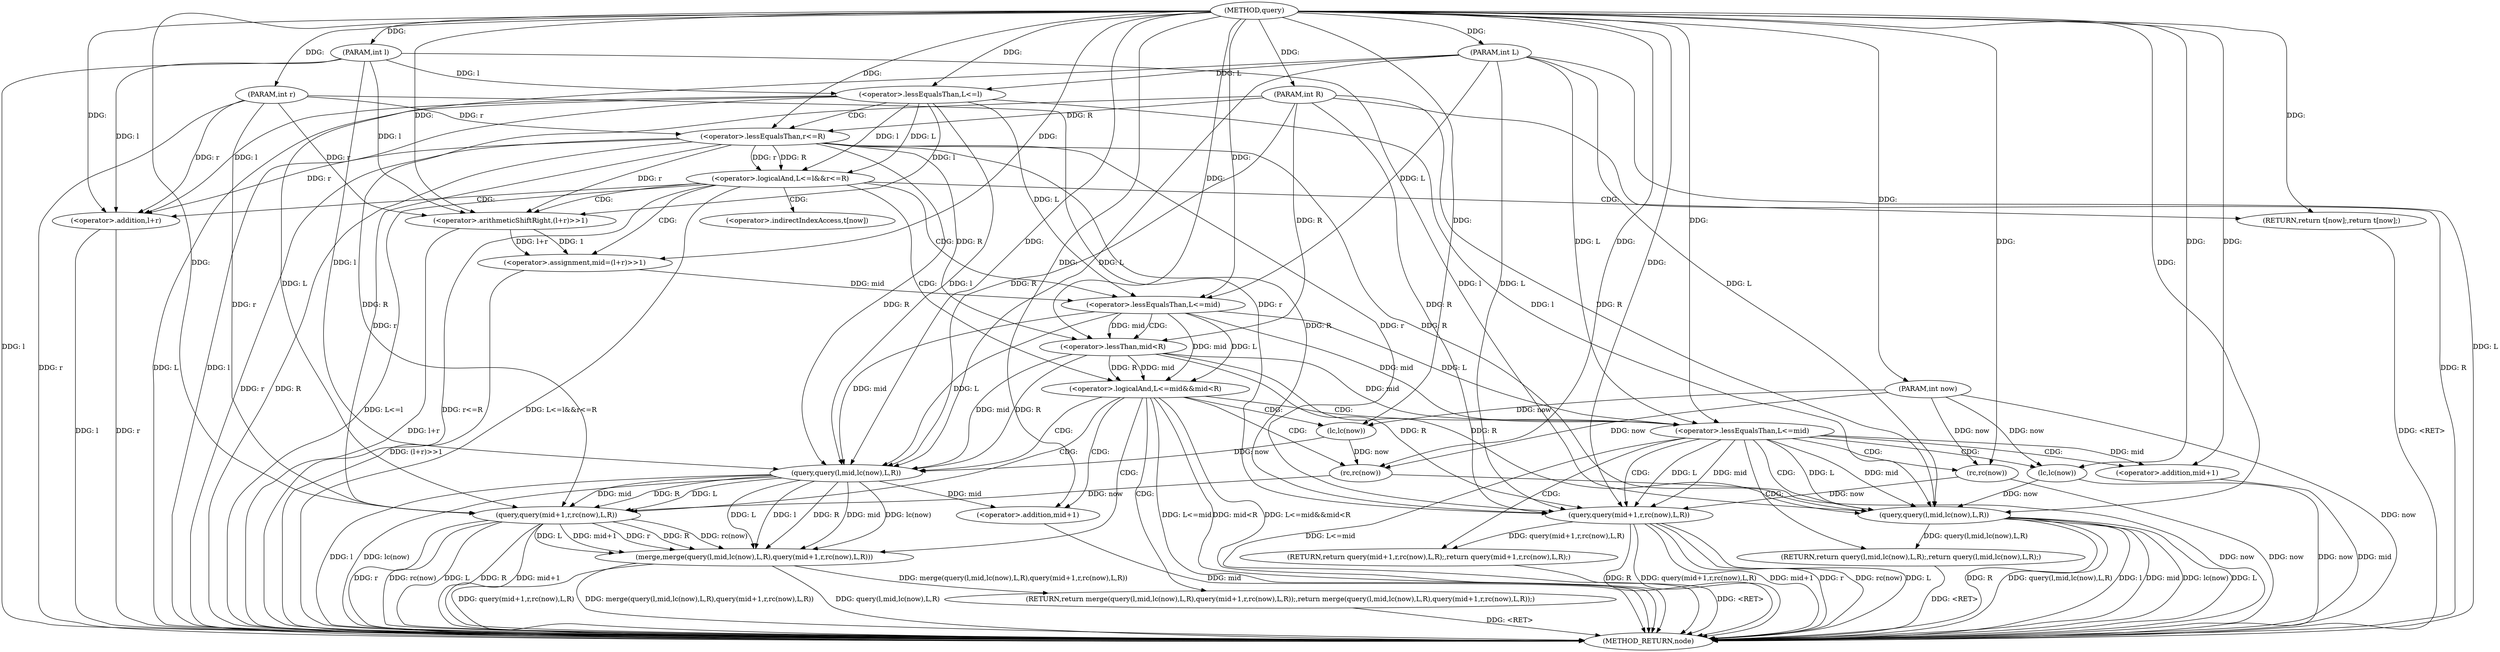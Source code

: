 digraph "query" {  
"1000616" [label = "(METHOD,query)" ]
"1000691" [label = "(METHOD_RETURN,node)" ]
"1000617" [label = "(PARAM,int l)" ]
"1000618" [label = "(PARAM,int r)" ]
"1000619" [label = "(PARAM,int now)" ]
"1000620" [label = "(PARAM,int L)" ]
"1000621" [label = "(PARAM,int R)" ]
"1000636" [label = "(<operator>.assignment,mid=(l+r)>>1)" ]
"1000681" [label = "(RETURN,return query(mid+1,r,rc(now),L,R);,return query(mid+1,r,rc(now),L,R);)" ]
"1000624" [label = "(<operator>.logicalAnd,L<=l&&r<=R)" ]
"1000631" [label = "(RETURN,return t[now];,return t[now];)" ]
"1000644" [label = "(<operator>.logicalAnd,L<=mid&&mid<R)" ]
"1000651" [label = "(RETURN,return merge(query(l,mid,lc(now),L,R),query(mid+1,r,rc(now),L,R));,return merge(query(l,mid,lc(now),L,R),query(mid+1,r,rc(now),L,R));)" ]
"1000670" [label = "(<operator>.lessEqualsThan,L<=mid)" ]
"1000673" [label = "(RETURN,return query(l,mid,lc(now),L,R);,return query(l,mid,lc(now),L,R);)" ]
"1000682" [label = "(query,query(mid+1,r,rc(now),L,R))" ]
"1000638" [label = "(<operator>.arithmeticShiftRight,(l+r)>>1)" ]
"1000652" [label = "(merge,merge(query(l,mid,lc(now),L,R),query(mid+1,r,rc(now),L,R)))" ]
"1000674" [label = "(query,query(l,mid,lc(now),L,R))" ]
"1000625" [label = "(<operator>.lessEqualsThan,L<=l)" ]
"1000628" [label = "(<operator>.lessEqualsThan,r<=R)" ]
"1000639" [label = "(<operator>.addition,l+r)" ]
"1000645" [label = "(<operator>.lessEqualsThan,L<=mid)" ]
"1000648" [label = "(<operator>.lessThan,mid<R)" ]
"1000683" [label = "(<operator>.addition,mid+1)" ]
"1000687" [label = "(rc,rc(now))" ]
"1000653" [label = "(query,query(l,mid,lc(now),L,R))" ]
"1000660" [label = "(query,query(mid+1,r,rc(now),L,R))" ]
"1000677" [label = "(lc,lc(now))" ]
"1000656" [label = "(lc,lc(now))" ]
"1000661" [label = "(<operator>.addition,mid+1)" ]
"1000665" [label = "(rc,rc(now))" ]
"1000632" [label = "(<operator>.indirectIndexAccess,t[now])" ]
  "1000651" -> "1000691"  [ label = "DDG: <RET>"] 
  "1000631" -> "1000691"  [ label = "DDG: <RET>"] 
  "1000681" -> "1000691"  [ label = "DDG: <RET>"] 
  "1000617" -> "1000691"  [ label = "DDG: l"] 
  "1000618" -> "1000691"  [ label = "DDG: r"] 
  "1000619" -> "1000691"  [ label = "DDG: now"] 
  "1000620" -> "1000691"  [ label = "DDG: L"] 
  "1000621" -> "1000691"  [ label = "DDG: R"] 
  "1000625" -> "1000691"  [ label = "DDG: L"] 
  "1000625" -> "1000691"  [ label = "DDG: l"] 
  "1000624" -> "1000691"  [ label = "DDG: L<=l"] 
  "1000628" -> "1000691"  [ label = "DDG: r"] 
  "1000628" -> "1000691"  [ label = "DDG: R"] 
  "1000624" -> "1000691"  [ label = "DDG: r<=R"] 
  "1000624" -> "1000691"  [ label = "DDG: L<=l&&r<=R"] 
  "1000639" -> "1000691"  [ label = "DDG: l"] 
  "1000639" -> "1000691"  [ label = "DDG: r"] 
  "1000638" -> "1000691"  [ label = "DDG: l+r"] 
  "1000636" -> "1000691"  [ label = "DDG: (l+r)>>1"] 
  "1000644" -> "1000691"  [ label = "DDG: L<=mid"] 
  "1000644" -> "1000691"  [ label = "DDG: mid<R"] 
  "1000644" -> "1000691"  [ label = "DDG: L<=mid&&mid<R"] 
  "1000670" -> "1000691"  [ label = "DDG: L<=mid"] 
  "1000683" -> "1000691"  [ label = "DDG: mid"] 
  "1000682" -> "1000691"  [ label = "DDG: mid+1"] 
  "1000682" -> "1000691"  [ label = "DDG: r"] 
  "1000687" -> "1000691"  [ label = "DDG: now"] 
  "1000682" -> "1000691"  [ label = "DDG: rc(now)"] 
  "1000682" -> "1000691"  [ label = "DDG: L"] 
  "1000682" -> "1000691"  [ label = "DDG: R"] 
  "1000682" -> "1000691"  [ label = "DDG: query(mid+1,r,rc(now),L,R)"] 
  "1000674" -> "1000691"  [ label = "DDG: l"] 
  "1000674" -> "1000691"  [ label = "DDG: mid"] 
  "1000677" -> "1000691"  [ label = "DDG: now"] 
  "1000674" -> "1000691"  [ label = "DDG: lc(now)"] 
  "1000674" -> "1000691"  [ label = "DDG: L"] 
  "1000674" -> "1000691"  [ label = "DDG: R"] 
  "1000674" -> "1000691"  [ label = "DDG: query(l,mid,lc(now),L,R)"] 
  "1000653" -> "1000691"  [ label = "DDG: l"] 
  "1000653" -> "1000691"  [ label = "DDG: lc(now)"] 
  "1000652" -> "1000691"  [ label = "DDG: query(l,mid,lc(now),L,R)"] 
  "1000661" -> "1000691"  [ label = "DDG: mid"] 
  "1000660" -> "1000691"  [ label = "DDG: mid+1"] 
  "1000660" -> "1000691"  [ label = "DDG: r"] 
  "1000665" -> "1000691"  [ label = "DDG: now"] 
  "1000660" -> "1000691"  [ label = "DDG: rc(now)"] 
  "1000660" -> "1000691"  [ label = "DDG: L"] 
  "1000660" -> "1000691"  [ label = "DDG: R"] 
  "1000652" -> "1000691"  [ label = "DDG: query(mid+1,r,rc(now),L,R)"] 
  "1000652" -> "1000691"  [ label = "DDG: merge(query(l,mid,lc(now),L,R),query(mid+1,r,rc(now),L,R))"] 
  "1000673" -> "1000691"  [ label = "DDG: <RET>"] 
  "1000616" -> "1000617"  [ label = "DDG: "] 
  "1000616" -> "1000618"  [ label = "DDG: "] 
  "1000616" -> "1000619"  [ label = "DDG: "] 
  "1000616" -> "1000620"  [ label = "DDG: "] 
  "1000616" -> "1000621"  [ label = "DDG: "] 
  "1000638" -> "1000636"  [ label = "DDG: 1"] 
  "1000638" -> "1000636"  [ label = "DDG: l+r"] 
  "1000682" -> "1000681"  [ label = "DDG: query(mid+1,r,rc(now),L,R)"] 
  "1000616" -> "1000631"  [ label = "DDG: "] 
  "1000616" -> "1000636"  [ label = "DDG: "] 
  "1000652" -> "1000651"  [ label = "DDG: merge(query(l,mid,lc(now),L,R),query(mid+1,r,rc(now),L,R))"] 
  "1000674" -> "1000673"  [ label = "DDG: query(l,mid,lc(now),L,R)"] 
  "1000625" -> "1000624"  [ label = "DDG: L"] 
  "1000625" -> "1000624"  [ label = "DDG: l"] 
  "1000628" -> "1000624"  [ label = "DDG: R"] 
  "1000628" -> "1000624"  [ label = "DDG: r"] 
  "1000625" -> "1000638"  [ label = "DDG: l"] 
  "1000617" -> "1000638"  [ label = "DDG: l"] 
  "1000616" -> "1000638"  [ label = "DDG: "] 
  "1000628" -> "1000638"  [ label = "DDG: r"] 
  "1000618" -> "1000638"  [ label = "DDG: r"] 
  "1000645" -> "1000644"  [ label = "DDG: mid"] 
  "1000645" -> "1000644"  [ label = "DDG: L"] 
  "1000648" -> "1000644"  [ label = "DDG: R"] 
  "1000648" -> "1000644"  [ label = "DDG: mid"] 
  "1000645" -> "1000670"  [ label = "DDG: L"] 
  "1000620" -> "1000670"  [ label = "DDG: L"] 
  "1000616" -> "1000670"  [ label = "DDG: "] 
  "1000645" -> "1000670"  [ label = "DDG: mid"] 
  "1000648" -> "1000670"  [ label = "DDG: mid"] 
  "1000670" -> "1000682"  [ label = "DDG: L"] 
  "1000620" -> "1000682"  [ label = "DDG: L"] 
  "1000616" -> "1000682"  [ label = "DDG: "] 
  "1000618" -> "1000682"  [ label = "DDG: r"] 
  "1000628" -> "1000682"  [ label = "DDG: r"] 
  "1000628" -> "1000682"  [ label = "DDG: R"] 
  "1000648" -> "1000682"  [ label = "DDG: R"] 
  "1000621" -> "1000682"  [ label = "DDG: R"] 
  "1000687" -> "1000682"  [ label = "DDG: now"] 
  "1000670" -> "1000682"  [ label = "DDG: mid"] 
  "1000620" -> "1000625"  [ label = "DDG: L"] 
  "1000616" -> "1000625"  [ label = "DDG: "] 
  "1000617" -> "1000625"  [ label = "DDG: l"] 
  "1000618" -> "1000628"  [ label = "DDG: r"] 
  "1000616" -> "1000628"  [ label = "DDG: "] 
  "1000621" -> "1000628"  [ label = "DDG: R"] 
  "1000625" -> "1000639"  [ label = "DDG: l"] 
  "1000617" -> "1000639"  [ label = "DDG: l"] 
  "1000616" -> "1000639"  [ label = "DDG: "] 
  "1000628" -> "1000639"  [ label = "DDG: r"] 
  "1000618" -> "1000639"  [ label = "DDG: r"] 
  "1000625" -> "1000645"  [ label = "DDG: L"] 
  "1000620" -> "1000645"  [ label = "DDG: L"] 
  "1000616" -> "1000645"  [ label = "DDG: "] 
  "1000636" -> "1000645"  [ label = "DDG: mid"] 
  "1000645" -> "1000648"  [ label = "DDG: mid"] 
  "1000616" -> "1000648"  [ label = "DDG: "] 
  "1000628" -> "1000648"  [ label = "DDG: R"] 
  "1000621" -> "1000648"  [ label = "DDG: R"] 
  "1000653" -> "1000652"  [ label = "DDG: L"] 
  "1000653" -> "1000652"  [ label = "DDG: l"] 
  "1000653" -> "1000652"  [ label = "DDG: R"] 
  "1000653" -> "1000652"  [ label = "DDG: mid"] 
  "1000653" -> "1000652"  [ label = "DDG: lc(now)"] 
  "1000660" -> "1000652"  [ label = "DDG: R"] 
  "1000660" -> "1000652"  [ label = "DDG: rc(now)"] 
  "1000660" -> "1000652"  [ label = "DDG: L"] 
  "1000660" -> "1000652"  [ label = "DDG: mid+1"] 
  "1000660" -> "1000652"  [ label = "DDG: r"] 
  "1000617" -> "1000674"  [ label = "DDG: l"] 
  "1000616" -> "1000674"  [ label = "DDG: "] 
  "1000625" -> "1000674"  [ label = "DDG: l"] 
  "1000670" -> "1000674"  [ label = "DDG: L"] 
  "1000620" -> "1000674"  [ label = "DDG: L"] 
  "1000677" -> "1000674"  [ label = "DDG: now"] 
  "1000628" -> "1000674"  [ label = "DDG: R"] 
  "1000648" -> "1000674"  [ label = "DDG: R"] 
  "1000621" -> "1000674"  [ label = "DDG: R"] 
  "1000670" -> "1000674"  [ label = "DDG: mid"] 
  "1000670" -> "1000683"  [ label = "DDG: mid"] 
  "1000616" -> "1000683"  [ label = "DDG: "] 
  "1000619" -> "1000687"  [ label = "DDG: now"] 
  "1000616" -> "1000687"  [ label = "DDG: "] 
  "1000617" -> "1000653"  [ label = "DDG: l"] 
  "1000616" -> "1000653"  [ label = "DDG: "] 
  "1000625" -> "1000653"  [ label = "DDG: l"] 
  "1000645" -> "1000653"  [ label = "DDG: L"] 
  "1000620" -> "1000653"  [ label = "DDG: L"] 
  "1000628" -> "1000653"  [ label = "DDG: R"] 
  "1000648" -> "1000653"  [ label = "DDG: R"] 
  "1000621" -> "1000653"  [ label = "DDG: R"] 
  "1000645" -> "1000653"  [ label = "DDG: mid"] 
  "1000648" -> "1000653"  [ label = "DDG: mid"] 
  "1000656" -> "1000653"  [ label = "DDG: now"] 
  "1000653" -> "1000660"  [ label = "DDG: R"] 
  "1000621" -> "1000660"  [ label = "DDG: R"] 
  "1000616" -> "1000660"  [ label = "DDG: "] 
  "1000665" -> "1000660"  [ label = "DDG: now"] 
  "1000653" -> "1000660"  [ label = "DDG: L"] 
  "1000620" -> "1000660"  [ label = "DDG: L"] 
  "1000618" -> "1000660"  [ label = "DDG: r"] 
  "1000628" -> "1000660"  [ label = "DDG: r"] 
  "1000653" -> "1000660"  [ label = "DDG: mid"] 
  "1000619" -> "1000677"  [ label = "DDG: now"] 
  "1000616" -> "1000677"  [ label = "DDG: "] 
  "1000619" -> "1000656"  [ label = "DDG: now"] 
  "1000616" -> "1000656"  [ label = "DDG: "] 
  "1000653" -> "1000661"  [ label = "DDG: mid"] 
  "1000616" -> "1000661"  [ label = "DDG: "] 
  "1000656" -> "1000665"  [ label = "DDG: now"] 
  "1000619" -> "1000665"  [ label = "DDG: now"] 
  "1000616" -> "1000665"  [ label = "DDG: "] 
  "1000624" -> "1000644"  [ label = "CDG: "] 
  "1000624" -> "1000632"  [ label = "CDG: "] 
  "1000624" -> "1000631"  [ label = "CDG: "] 
  "1000624" -> "1000645"  [ label = "CDG: "] 
  "1000624" -> "1000639"  [ label = "CDG: "] 
  "1000624" -> "1000638"  [ label = "CDG: "] 
  "1000624" -> "1000636"  [ label = "CDG: "] 
  "1000644" -> "1000670"  [ label = "CDG: "] 
  "1000644" -> "1000661"  [ label = "CDG: "] 
  "1000644" -> "1000665"  [ label = "CDG: "] 
  "1000644" -> "1000656"  [ label = "CDG: "] 
  "1000644" -> "1000660"  [ label = "CDG: "] 
  "1000644" -> "1000652"  [ label = "CDG: "] 
  "1000644" -> "1000651"  [ label = "CDG: "] 
  "1000644" -> "1000653"  [ label = "CDG: "] 
  "1000670" -> "1000681"  [ label = "CDG: "] 
  "1000670" -> "1000673"  [ label = "CDG: "] 
  "1000670" -> "1000687"  [ label = "CDG: "] 
  "1000670" -> "1000682"  [ label = "CDG: "] 
  "1000670" -> "1000674"  [ label = "CDG: "] 
  "1000670" -> "1000677"  [ label = "CDG: "] 
  "1000670" -> "1000683"  [ label = "CDG: "] 
  "1000625" -> "1000628"  [ label = "CDG: "] 
  "1000645" -> "1000648"  [ label = "CDG: "] 
}
